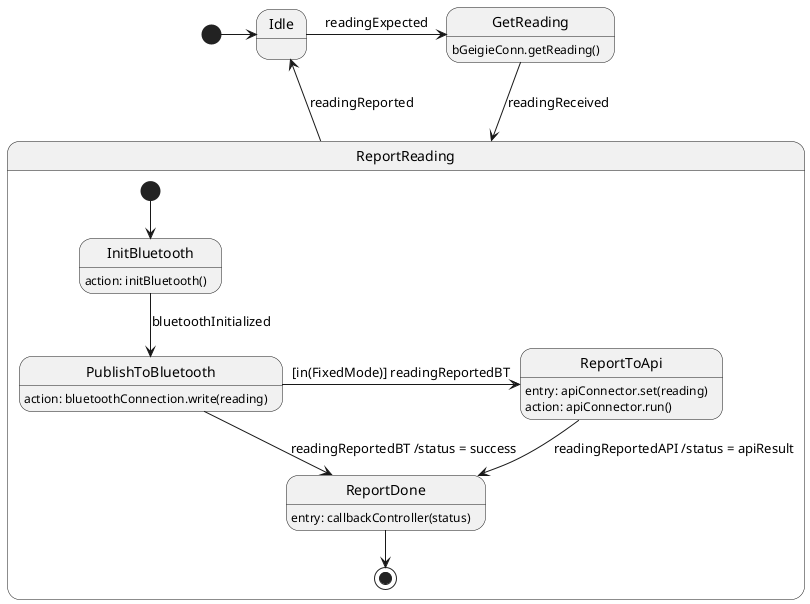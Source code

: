 @startuml


state Idle
state GetReading
GetReading : bGeigieConn.getReading()
state ReportReading {
    state InitBluetooth
    InitBluetooth: action: initBluetooth()
    state PublishToBluetooth
    PublishToBluetooth: action: bluetoothConnection.write(reading)
    state ReportToApi
    ReportToApi: entry: apiConnector.set(reading)
    ReportToApi: action: apiConnector.run()
    state ReportDone
    ReportDone: entry: callbackController(status)

    [*] --> InitBluetooth
    InitBluetooth --> PublishToBluetooth : bluetoothInitialized
    PublishToBluetooth --> ReportDone : readingReportedBT /status = success
    PublishToBluetooth -> ReportToApi: [in(FixedMode)] readingReportedBT

    ReportToApi --> ReportDone : readingReportedAPI /status = apiResult
    ReportDone --> [*]
}

[*] -> Idle
Idle -> GetReading : readingExpected
GetReading --> ReportReading : readingReceived
ReportReading -u-> Idle : readingReported


@enduml